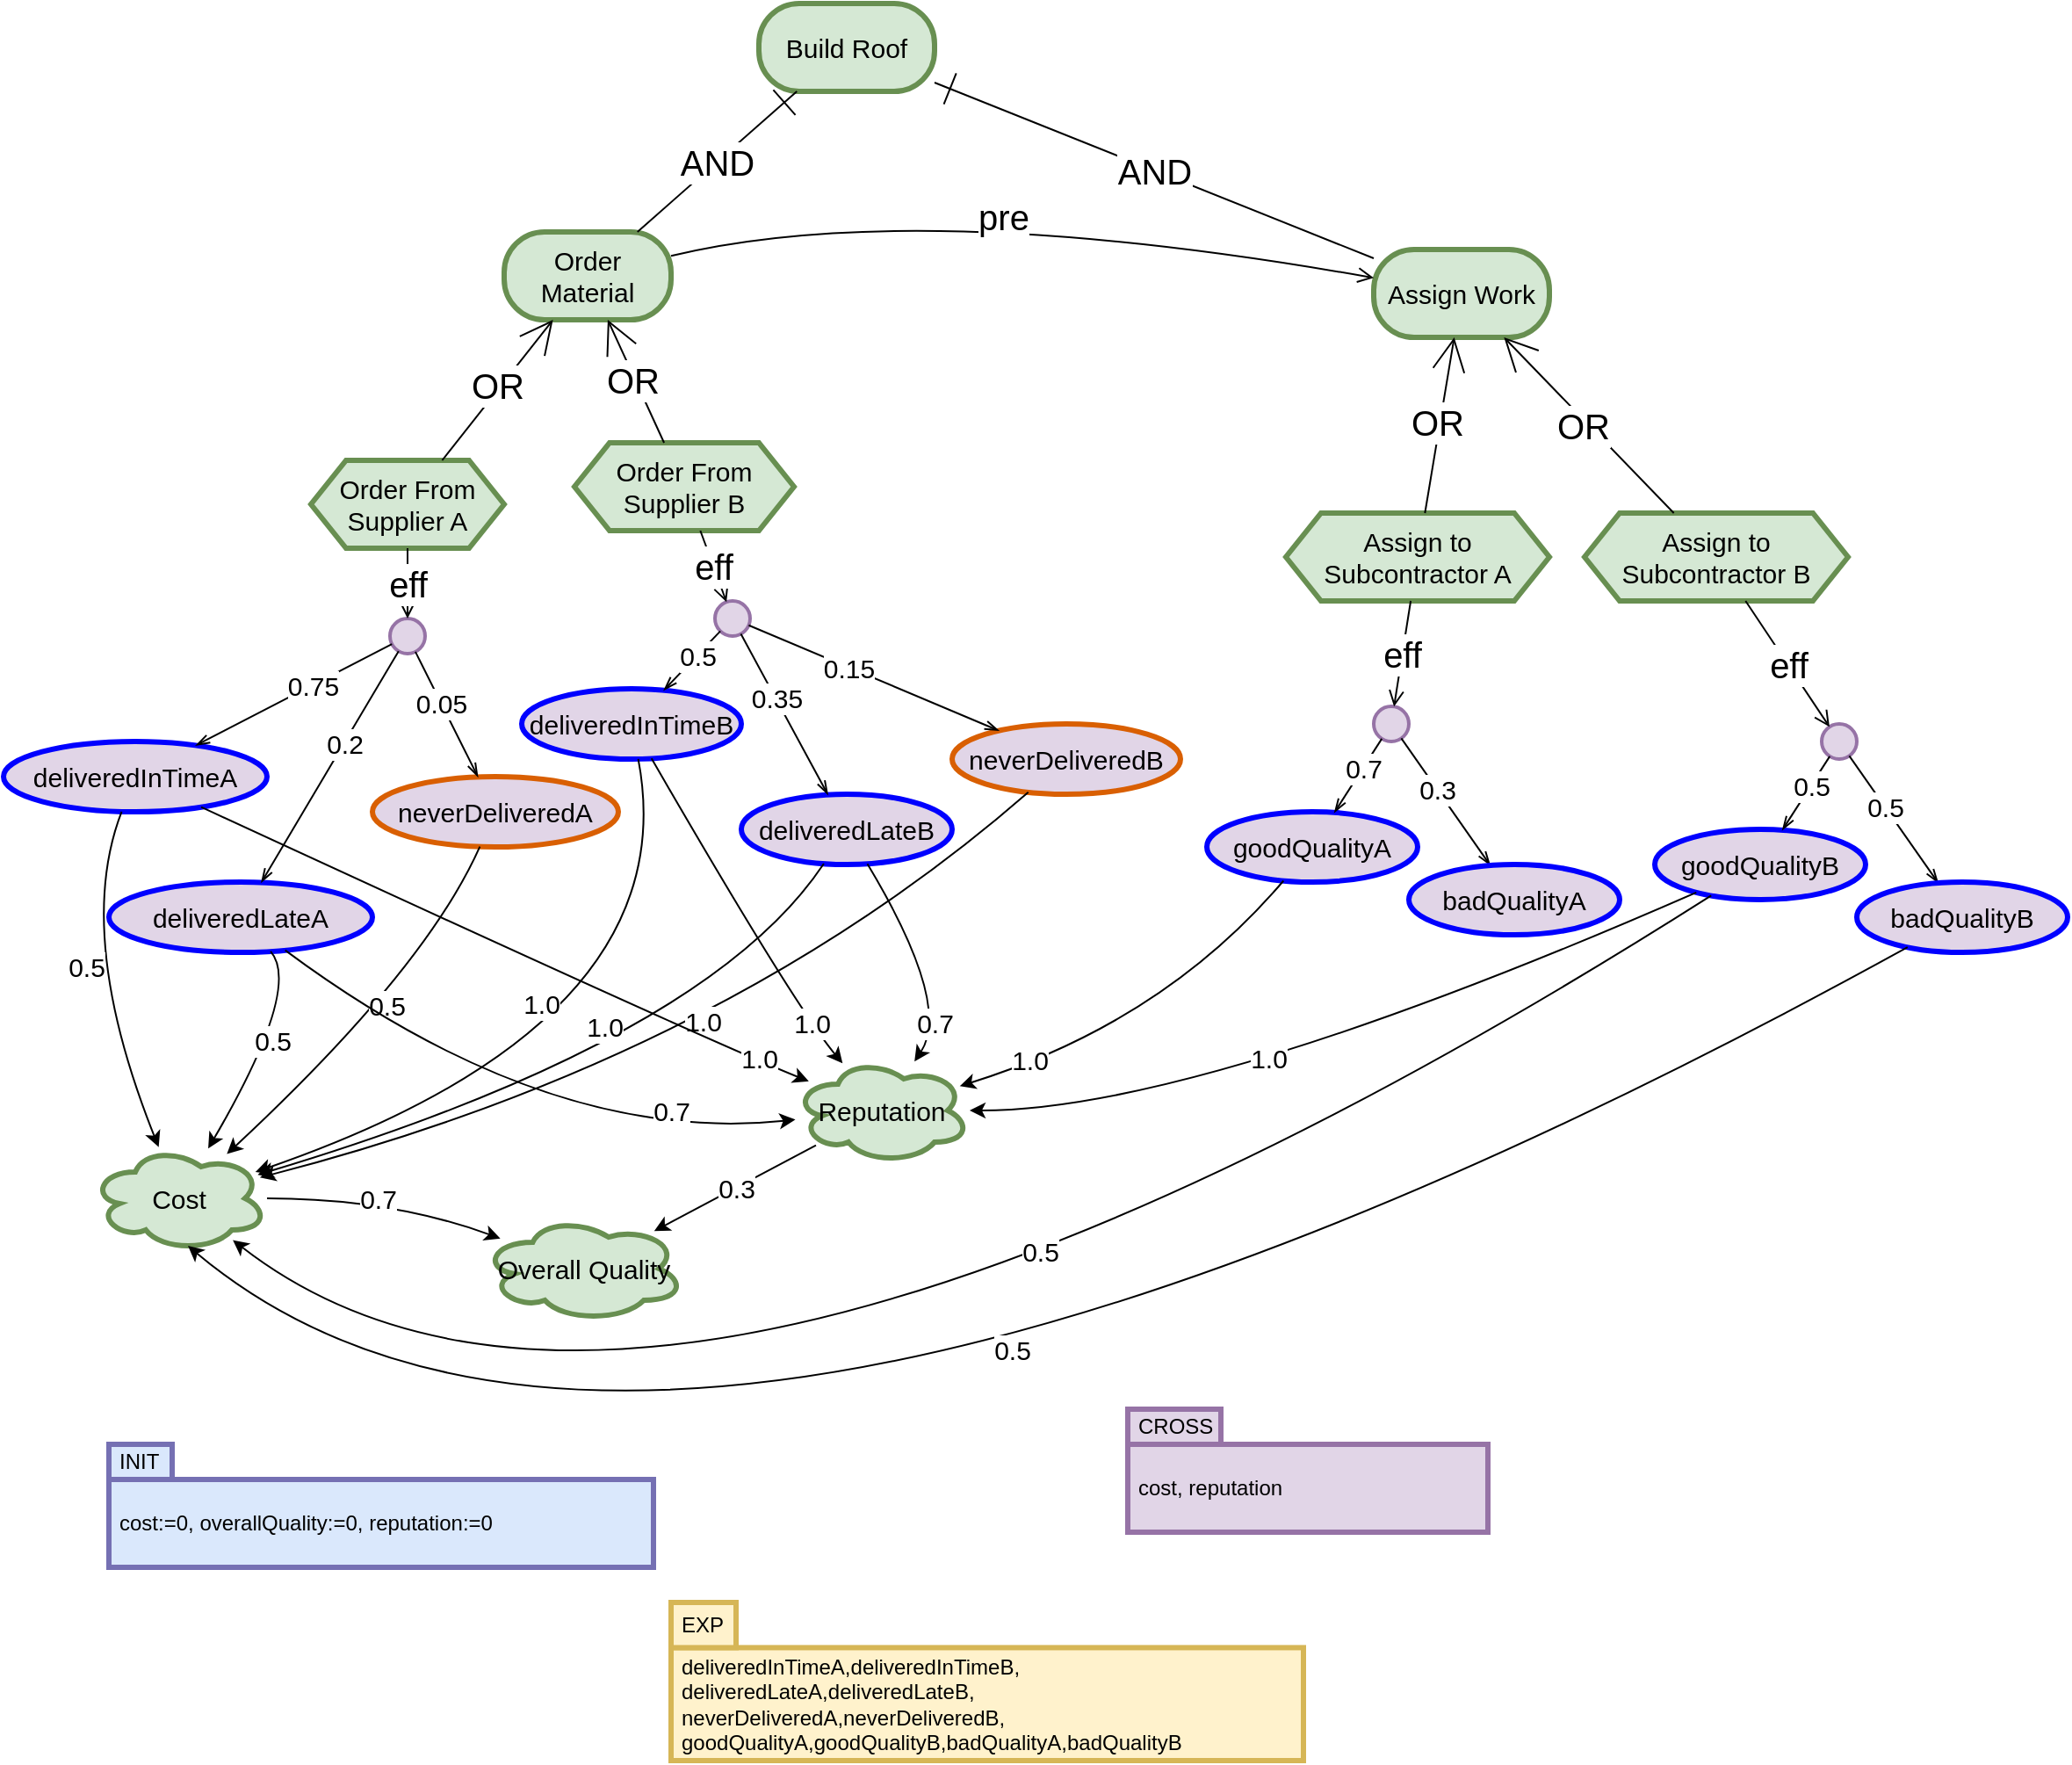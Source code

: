 <mxfile compressed="false" version="28.0.6">
  <diagram id="UxMqaiS_ZeVZrvt0yCDw" name="Page-1">
    <mxGraphModel dx="2526" dy="875" grid="1" gridSize="10" guides="1" tooltips="1" connect="1" arrows="1" fold="1" page="1" pageScale="1" pageWidth="1100" pageHeight="850" math="0" shadow="0">
      <root>
        <mxCell id="0" />
        <mxCell id="1" parent="0" />
        <object label="Order Material" concept="goal" actor="default" id="s7Z0I-bON0rsUeWnYovQ-43">
          <mxCell style="rounded=1;whiteSpace=wrap;html=1;arcSize=46;fillColor=#d5e8d4;strokeColor=#688F51;fontSize=15;strokeWidth=3;" parent="1" vertex="1">
            <mxGeometry x="275" y="170" width="95" height="50" as="geometry" />
          </mxCell>
        </object>
        <object label="Order From Supplier A" concept="task" actor="default" id="s7Z0I-bON0rsUeWnYovQ-47">
          <mxCell style="shape=hexagon;perimeter=hexagonPerimeter2;whiteSpace=wrap;html=1;fixedSize=1;strokeWidth=3;fontSize=15;size=20;fillColor=#d5e8d4;strokeColor=#688F51;" parent="1" vertex="1">
            <mxGeometry x="165" y="300" width="110" height="50" as="geometry" />
          </mxCell>
        </object>
        <object label="Order From Supplier B" concept="task" actor="default" id="s7Z0I-bON0rsUeWnYovQ-48">
          <mxCell style="shape=hexagon;perimeter=hexagonPerimeter2;whiteSpace=wrap;html=1;fixedSize=1;strokeWidth=3;fontSize=15;size=20;fillColor=#d5e8d4;strokeColor=#688F51;" parent="1" vertex="1">
            <mxGeometry x="315" y="290" width="125" height="50" as="geometry" />
          </mxCell>
        </object>
        <object label="OR" concept="orDecomp" id="s7Z0I-bON0rsUeWnYovQ-49">
          <mxCell style="orthogonalLoop=1;jettySize=auto;html=1;fontSize=20;endArrow=open;endFill=0;endSize=17;strokeColor=#000000;curved=1;" parent="1" source="s7Z0I-bON0rsUeWnYovQ-47" target="s7Z0I-bON0rsUeWnYovQ-43" edge="1">
            <mxGeometry x="0.038" y="2" relative="1" as="geometry">
              <mxPoint x="345" y="240" as="sourcePoint" />
              <mxPoint x="345" y="180" as="targetPoint" />
              <mxPoint as="offset" />
            </mxGeometry>
          </mxCell>
        </object>
        <object label="OR" concept="orDecomp" id="s7Z0I-bON0rsUeWnYovQ-50">
          <mxCell style="orthogonalLoop=1;jettySize=auto;html=1;fontSize=20;endArrow=open;endFill=0;endSize=17;strokeColor=#000000;curved=1;" parent="1" source="s7Z0I-bON0rsUeWnYovQ-48" target="s7Z0I-bON0rsUeWnYovQ-43" edge="1">
            <mxGeometry x="0.038" y="2" relative="1" as="geometry">
              <mxPoint x="385" y="360" as="sourcePoint" />
              <mxPoint x="290.714" y="250" as="targetPoint" />
              <mxPoint as="offset" />
            </mxGeometry>
          </mxCell>
        </object>
        <object label="" concept="effectGroup" id="s7Z0I-bON0rsUeWnYovQ-51">
          <mxCell style="ellipse;whiteSpace=wrap;html=1;aspect=fixed;strokeWidth=2;fontSize=15;fillColor=#e1d5e7;strokeColor=#9673a6;" parent="1" vertex="1">
            <mxGeometry x="210" y="390" width="20" height="20" as="geometry" />
          </mxCell>
        </object>
        <object label="eff" concept="effectLink" id="s7Z0I-bON0rsUeWnYovQ-52">
          <mxCell style="orthogonalLoop=1;jettySize=auto;html=1;fontSize=20;endArrow=open;endFill=0;endSize=7;elbow=vertical;strokeColor=#000302;" parent="1" source="s7Z0I-bON0rsUeWnYovQ-47" target="s7Z0I-bON0rsUeWnYovQ-51" edge="1">
            <mxGeometry relative="1" as="geometry">
              <mxPoint x="215" y="380" as="sourcePoint" />
              <mxPoint y="235" as="targetPoint" />
            </mxGeometry>
          </mxCell>
        </object>
        <object label="deliveredInTimeA" concept="effect" status="attainment" actor="" id="s7Z0I-bON0rsUeWnYovQ-53">
          <mxCell style="ellipse;whiteSpace=wrap;html=1;strokeWidth=3;fontSize=15;fillColor=#e1d5e7;strokeColor=#0000FF;" parent="1" vertex="1">
            <mxGeometry x="-10" y="460" width="150" height="40" as="geometry" />
          </mxCell>
        </object>
        <object label="neverDeliveredA" concept="effect" status="failure" actor="" id="s7Z0I-bON0rsUeWnYovQ-54">
          <mxCell style="ellipse;whiteSpace=wrap;html=1;strokeWidth=3;fontSize=15;fillColor=#e1d5e7;strokeColor=#d95f02;" parent="1" vertex="1">
            <mxGeometry x="200" y="480" width="140" height="40" as="geometry" />
          </mxCell>
        </object>
        <object label="0.75" concept="effectGroupLink" id="s7Z0I-bON0rsUeWnYovQ-55">
          <mxCell style="endArrow=openThin;html=1;fontSize=15;endFill=0;elbow=vertical;curved=1;strokeColor=#000000;" parent="1" source="s7Z0I-bON0rsUeWnYovQ-51" target="s7Z0I-bON0rsUeWnYovQ-53" edge="1">
            <mxGeometry x="-0.2" width="50" height="50" relative="1" as="geometry">
              <mxPoint x="312" y="465" as="sourcePoint" />
              <mxPoint x="312" y="515" as="targetPoint" />
              <mxPoint as="offset" />
            </mxGeometry>
          </mxCell>
        </object>
        <object label="0.05" concept="effectGroupLink" id="s7Z0I-bON0rsUeWnYovQ-56">
          <mxCell style="endArrow=openThin;html=1;fontSize=15;endFill=0;elbow=vertical;curved=1;strokeColor=#000000;" parent="1" source="s7Z0I-bON0rsUeWnYovQ-51" target="s7Z0I-bON0rsUeWnYovQ-54" edge="1">
            <mxGeometry x="-0.2" width="50" height="50" relative="1" as="geometry">
              <mxPoint x="178.445" y="502.552" as="sourcePoint" />
              <mxPoint x="131.912" y="555.592" as="targetPoint" />
              <mxPoint as="offset" />
            </mxGeometry>
          </mxCell>
        </object>
        <object label="" concept="effectGroup" id="s7Z0I-bON0rsUeWnYovQ-57">
          <mxCell style="ellipse;whiteSpace=wrap;html=1;aspect=fixed;strokeWidth=2;fontSize=15;fillColor=#e1d5e7;strokeColor=#9673a6;" parent="1" vertex="1">
            <mxGeometry x="395" y="380" width="20" height="20" as="geometry" />
          </mxCell>
        </object>
        <object label="eff" concept="effectLink" id="s7Z0I-bON0rsUeWnYovQ-58">
          <mxCell style="orthogonalLoop=1;jettySize=auto;html=1;fontSize=20;endArrow=open;endFill=0;endSize=7;elbow=vertical;strokeColor=#000302;" parent="1" source="s7Z0I-bON0rsUeWnYovQ-48" target="s7Z0I-bON0rsUeWnYovQ-57" edge="1">
            <mxGeometry relative="1" as="geometry">
              <mxPoint x="445" y="410" as="sourcePoint" />
              <mxPoint x="230" y="265" as="targetPoint" />
            </mxGeometry>
          </mxCell>
        </object>
        <object label="deliveredInTimeB" concept="effect" status="attainment" actor="" id="s7Z0I-bON0rsUeWnYovQ-59">
          <mxCell style="ellipse;whiteSpace=wrap;html=1;strokeWidth=3;fontSize=15;fillColor=#e1d5e7;strokeColor=#0000FF;" parent="1" vertex="1">
            <mxGeometry x="285" y="430" width="125" height="40" as="geometry" />
          </mxCell>
        </object>
        <object label="neverDeliveredB" concept="effect" status="failure" actor="" id="s7Z0I-bON0rsUeWnYovQ-60">
          <mxCell style="ellipse;whiteSpace=wrap;html=1;strokeWidth=3;fontSize=15;fillColor=#e1d5e7;strokeColor=#d95f02;" parent="1" vertex="1">
            <mxGeometry x="530" y="450" width="130" height="40" as="geometry" />
          </mxCell>
        </object>
        <object label="0.5" concept="effectGroupLink" id="s7Z0I-bON0rsUeWnYovQ-61">
          <mxCell style="endArrow=openThin;html=1;fontSize=15;endFill=0;elbow=vertical;curved=1;strokeColor=#000000;" parent="1" source="s7Z0I-bON0rsUeWnYovQ-57" target="s7Z0I-bON0rsUeWnYovQ-59" edge="1">
            <mxGeometry x="-0.2" width="50" height="50" relative="1" as="geometry">
              <mxPoint x="542" y="495" as="sourcePoint" />
              <mxPoint x="542" y="545" as="targetPoint" />
              <mxPoint as="offset" />
            </mxGeometry>
          </mxCell>
        </object>
        <object label="0.15" concept="effectGroupLink" id="s7Z0I-bON0rsUeWnYovQ-62">
          <mxCell style="endArrow=openThin;html=1;fontSize=15;endFill=0;elbow=vertical;curved=1;strokeColor=#000000;" parent="1" source="s7Z0I-bON0rsUeWnYovQ-57" target="s7Z0I-bON0rsUeWnYovQ-60" edge="1">
            <mxGeometry x="-0.2" width="50" height="50" relative="1" as="geometry">
              <mxPoint x="408.445" y="532.552" as="sourcePoint" />
              <mxPoint x="361.912" y="585.592" as="targetPoint" />
              <mxPoint as="offset" />
            </mxGeometry>
          </mxCell>
        </object>
        <object label="Cost" concept="quality" actor="default" id="s7Z0I-bON0rsUeWnYovQ-84">
          <mxCell style="ellipse;shape=cloud;whiteSpace=wrap;html=1;strokeWidth=3;fontSize=15;fillColor=#d5e8d4;strokeColor=#688F51;" parent="1" vertex="1">
            <mxGeometry x="40" y="690" width="100" height="60" as="geometry" />
          </mxCell>
        </object>
        <object label="0.5" concept="contributionLink" id="s7Z0I-bON0rsUeWnYovQ-85">
          <mxCell style="endArrow=classic;html=1;fontSize=15;elbow=vertical;curved=1;strokeColor=#000000;" parent="1" source="s7Z0I-bON0rsUeWnYovQ-53" target="s7Z0I-bON0rsUeWnYovQ-84" edge="1">
            <mxGeometry x="-0.077" relative="1" as="geometry">
              <mxPoint x="435" y="580.095" as="sourcePoint" />
              <mxPoint x="488.317" y="580.029" as="targetPoint" />
              <Array as="points">
                <mxPoint x="30" y="570" />
              </Array>
              <mxPoint as="offset" />
            </mxGeometry>
          </mxCell>
        </object>
        <object label="Reputation" concept="quality" actor="default" id="s7Z0I-bON0rsUeWnYovQ-86">
          <mxCell style="ellipse;shape=cloud;whiteSpace=wrap;html=1;strokeWidth=3;fontSize=15;fillColor=#d5e8d4;strokeColor=#688F51;" parent="1" vertex="1">
            <mxGeometry x="440" y="640" width="100" height="60" as="geometry" />
          </mxCell>
        </object>
        <object label="Overall Quality" concept="quality" actor="default" id="s7Z0I-bON0rsUeWnYovQ-89">
          <mxCell style="ellipse;shape=cloud;whiteSpace=wrap;html=1;strokeWidth=3;fontSize=15;fillColor=#d5e8d4;strokeColor=#688F51;" parent="1" vertex="1">
            <mxGeometry x="262.5" y="730" width="115" height="60" as="geometry" />
          </mxCell>
        </object>
        <object label="0.7" concept="contributionLink" id="s7Z0I-bON0rsUeWnYovQ-90">
          <mxCell style="endArrow=classic;html=1;fontSize=15;elbow=vertical;curved=1;strokeColor=#000000;" parent="1" source="s7Z0I-bON0rsUeWnYovQ-84" target="s7Z0I-bON0rsUeWnYovQ-89" edge="1">
            <mxGeometry x="-0.077" relative="1" as="geometry">
              <mxPoint x="595" y="580.095" as="sourcePoint" />
              <mxPoint x="648.317" y="580.029" as="targetPoint" />
              <Array as="points">
                <mxPoint x="210" y="720" />
              </Array>
              <mxPoint as="offset" />
            </mxGeometry>
          </mxCell>
        </object>
        <object label="0.3" concept="contributionLink" id="s7Z0I-bON0rsUeWnYovQ-91">
          <mxCell style="endArrow=classic;html=1;fontSize=15;elbow=vertical;curved=1;strokeColor=#000000;" parent="1" source="s7Z0I-bON0rsUeWnYovQ-86" target="s7Z0I-bON0rsUeWnYovQ-89" edge="1">
            <mxGeometry relative="1" as="geometry">
              <mxPoint x="403.448" y="642.299" as="sourcePoint" />
              <mxPoint x="510" y="670" as="targetPoint" />
            </mxGeometry>
          </mxCell>
        </object>
        <object label="deliveredLateA" concept="effect" status="attainment" actor="" id="vVbBvmcP8cE8SM1TlQaR-1">
          <mxCell style="ellipse;whiteSpace=wrap;html=1;strokeWidth=3;fontSize=15;fillColor=#e1d5e7;strokeColor=#0000FF;" parent="1" vertex="1">
            <mxGeometry x="50" y="540" width="150" height="40" as="geometry" />
          </mxCell>
        </object>
        <object label="0.2" concept="effectGroupLink" id="vVbBvmcP8cE8SM1TlQaR-2">
          <mxCell style="endArrow=openThin;html=1;fontSize=15;endFill=0;elbow=vertical;curved=1;strokeColor=#000000;" parent="1" source="s7Z0I-bON0rsUeWnYovQ-51" target="vVbBvmcP8cE8SM1TlQaR-1" edge="1">
            <mxGeometry x="-0.2" width="50" height="50" relative="1" as="geometry">
              <mxPoint x="170" y="410" as="sourcePoint" />
              <mxPoint x="220.167" y="500.198" as="targetPoint" />
              <mxPoint as="offset" />
            </mxGeometry>
          </mxCell>
        </object>
        <object label="deliveredLateB" concept="effect" status="attainment" actor="" id="vVbBvmcP8cE8SM1TlQaR-3">
          <mxCell style="ellipse;whiteSpace=wrap;html=1;strokeWidth=3;fontSize=15;fillColor=#e1d5e7;strokeColor=#0000FF;" parent="1" vertex="1">
            <mxGeometry x="410" y="490" width="120" height="40" as="geometry" />
          </mxCell>
        </object>
        <object label="0.35" concept="effectGroupLink" id="vVbBvmcP8cE8SM1TlQaR-4">
          <mxCell style="endArrow=openThin;html=1;fontSize=15;endFill=0;elbow=vertical;curved=1;strokeColor=#000000;" parent="1" source="s7Z0I-bON0rsUeWnYovQ-57" target="vVbBvmcP8cE8SM1TlQaR-3" edge="1">
            <mxGeometry x="-0.2" width="50" height="50" relative="1" as="geometry">
              <mxPoint x="408.116" y="407.253" as="sourcePoint" />
              <mxPoint x="375.749" y="440.872" as="targetPoint" />
              <mxPoint as="offset" />
            </mxGeometry>
          </mxCell>
        </object>
        <object label="0.5" concept="contributionLink" id="vVbBvmcP8cE8SM1TlQaR-5">
          <mxCell style="endArrow=classic;html=1;fontSize=15;elbow=vertical;curved=1;strokeColor=#000000;" parent="1" source="vVbBvmcP8cE8SM1TlQaR-1" target="s7Z0I-bON0rsUeWnYovQ-84" edge="1">
            <mxGeometry x="-0.077" relative="1" as="geometry">
              <mxPoint x="67.348" y="509.896" as="sourcePoint" />
              <mxPoint x="96.4" y="643.552" as="targetPoint" />
              <Array as="points">
                <mxPoint x="160" y="600" />
              </Array>
              <mxPoint as="offset" />
            </mxGeometry>
          </mxCell>
        </object>
        <object label="0.5" concept="contributionLink" id="vVbBvmcP8cE8SM1TlQaR-6">
          <mxCell style="endArrow=classic;html=1;fontSize=15;elbow=vertical;curved=1;strokeColor=#000000;" parent="1" source="s7Z0I-bON0rsUeWnYovQ-54" target="s7Z0I-bON0rsUeWnYovQ-84" edge="1">
            <mxGeometry x="-0.077" relative="1" as="geometry">
              <mxPoint x="173.391" y="569.995" as="sourcePoint" />
              <mxPoint x="142.237" y="643.13" as="targetPoint" />
              <Array as="points">
                <mxPoint x="230" y="590" />
              </Array>
              <mxPoint as="offset" />
            </mxGeometry>
          </mxCell>
        </object>
        <object label="1.0" concept="contributionLink" id="vVbBvmcP8cE8SM1TlQaR-7">
          <mxCell style="endArrow=classic;html=1;fontSize=15;elbow=vertical;curved=1;strokeColor=#000000;" parent="1" source="s7Z0I-bON0rsUeWnYovQ-59" target="s7Z0I-bON0rsUeWnYovQ-84" edge="1">
            <mxGeometry x="0.103" y="-38" relative="1" as="geometry">
              <mxPoint x="271.149" y="529.839" as="sourcePoint" />
              <mxPoint x="155.936" y="649.141" as="targetPoint" />
              <Array as="points">
                <mxPoint x="380" y="620" />
              </Array>
              <mxPoint as="offset" />
            </mxGeometry>
          </mxCell>
        </object>
        <object label="1.0" concept="contributionLink" id="vVbBvmcP8cE8SM1TlQaR-8">
          <mxCell style="endArrow=classic;html=1;fontSize=15;elbow=vertical;curved=1;strokeColor=#000000;" parent="1" source="vVbBvmcP8cE8SM1TlQaR-3" target="s7Z0I-bON0rsUeWnYovQ-84" edge="1">
            <mxGeometry x="-0.102" y="-24" relative="1" as="geometry">
              <mxPoint x="361.314" y="479.963" as="sourcePoint" />
              <mxPoint x="168.539" y="662.8" as="targetPoint" />
              <Array as="points">
                <mxPoint x="390" y="630" />
              </Array>
              <mxPoint as="offset" />
            </mxGeometry>
          </mxCell>
        </object>
        <object label="1.0" concept="contributionLink" id="vVbBvmcP8cE8SM1TlQaR-9">
          <mxCell style="endArrow=classic;html=1;fontSize=15;elbow=vertical;curved=1;strokeColor=#000000;" parent="1" source="s7Z0I-bON0rsUeWnYovQ-60" target="s7Z0I-bON0rsUeWnYovQ-84" edge="1">
            <mxGeometry x="-0.102" y="-24" relative="1" as="geometry">
              <mxPoint x="466.984" y="539.524" as="sourcePoint" />
              <mxPoint x="169.239" y="664.785" as="targetPoint" />
              <Array as="points">
                <mxPoint x="400" y="640" />
              </Array>
              <mxPoint as="offset" />
            </mxGeometry>
          </mxCell>
        </object>
        <object label="1.0" concept="contributionLink" id="vVbBvmcP8cE8SM1TlQaR-10">
          <mxCell style="endArrow=classic;html=1;fontSize=15;elbow=vertical;curved=1;strokeColor=#000000;" parent="1" source="s7Z0I-bON0rsUeWnYovQ-53" target="s7Z0I-bON0rsUeWnYovQ-86" edge="1">
            <mxGeometry x="0.835" y="2" relative="1" as="geometry">
              <mxPoint x="361.314" y="479.963" as="sourcePoint" />
              <mxPoint x="184.104" y="695.867" as="targetPoint" />
              <Array as="points">
                <mxPoint x="390" y="630" />
              </Array>
              <mxPoint as="offset" />
            </mxGeometry>
          </mxCell>
        </object>
        <object label="0.7" concept="contributionLink" id="vVbBvmcP8cE8SM1TlQaR-11">
          <mxCell style="endArrow=classic;html=1;fontSize=15;elbow=vertical;curved=1;strokeColor=#000000;" parent="1" source="vVbBvmcP8cE8SM1TlQaR-1" target="s7Z0I-bON0rsUeWnYovQ-86" edge="1">
            <mxGeometry x="0.576" y="13" relative="1" as="geometry">
              <mxPoint x="112.571" y="507.31" as="sourcePoint" />
              <mxPoint x="458.397" y="663.359" as="targetPoint" />
              <Array as="points">
                <mxPoint x="300" y="690" />
              </Array>
              <mxPoint as="offset" />
            </mxGeometry>
          </mxCell>
        </object>
        <object label="1.0" concept="contributionLink" id="vVbBvmcP8cE8SM1TlQaR-12">
          <mxCell style="endArrow=classic;html=1;fontSize=15;elbow=vertical;curved=1;strokeColor=#000000;" parent="1" source="s7Z0I-bON0rsUeWnYovQ-59" target="s7Z0I-bON0rsUeWnYovQ-86" edge="1">
            <mxGeometry x="0.716" y="1" relative="1" as="geometry">
              <mxPoint x="112.571" y="507.31" as="sourcePoint" />
              <mxPoint x="458.397" y="663.359" as="targetPoint" />
              <Array as="points">
                <mxPoint x="440" y="610" />
              </Array>
              <mxPoint as="offset" />
            </mxGeometry>
          </mxCell>
        </object>
        <object label="0.7" concept="contributionLink" id="vVbBvmcP8cE8SM1TlQaR-13">
          <mxCell style="endArrow=classic;html=1;fontSize=15;elbow=vertical;curved=1;strokeColor=#000000;" parent="1" source="vVbBvmcP8cE8SM1TlQaR-3" target="s7Z0I-bON0rsUeWnYovQ-86" edge="1">
            <mxGeometry x="0.626" y="-3" relative="1" as="geometry">
              <mxPoint x="368.859" y="479.667" as="sourcePoint" />
              <mxPoint x="477.763" y="653.13" as="targetPoint" />
              <Array as="points">
                <mxPoint x="530" y="610" />
              </Array>
              <mxPoint as="offset" />
            </mxGeometry>
          </mxCell>
        </object>
        <object label="Assign Work" concept="goal" actor="default" id="vVbBvmcP8cE8SM1TlQaR-14">
          <mxCell style="rounded=1;whiteSpace=wrap;html=1;arcSize=46;fillColor=#d5e8d4;strokeColor=#688F51;fontSize=15;strokeWidth=3;" parent="1" vertex="1">
            <mxGeometry x="770" y="180" width="100" height="50" as="geometry" />
          </mxCell>
        </object>
        <object label="Assign to Subcontractor A" concept="task" actor="default" id="vVbBvmcP8cE8SM1TlQaR-15">
          <mxCell style="shape=hexagon;perimeter=hexagonPerimeter2;whiteSpace=wrap;html=1;fixedSize=1;strokeWidth=3;fontSize=15;size=20;fillColor=#d5e8d4;strokeColor=#688F51;" parent="1" vertex="1">
            <mxGeometry x="720" y="330" width="150" height="50" as="geometry" />
          </mxCell>
        </object>
        <object label="Assign to Subcontractor B" concept="task" actor="default" id="vVbBvmcP8cE8SM1TlQaR-16">
          <mxCell style="shape=hexagon;perimeter=hexagonPerimeter2;whiteSpace=wrap;html=1;fixedSize=1;strokeWidth=3;fontSize=15;size=20;fillColor=#d5e8d4;strokeColor=#688F51;" parent="1" vertex="1">
            <mxGeometry x="890" y="330" width="150" height="50" as="geometry" />
          </mxCell>
        </object>
        <object label="OR" concept="orDecomp" id="vVbBvmcP8cE8SM1TlQaR-18">
          <mxCell style="orthogonalLoop=1;jettySize=auto;html=1;fontSize=20;endArrow=open;endFill=0;endSize=17;strokeColor=#000000;curved=1;" parent="1" source="vVbBvmcP8cE8SM1TlQaR-15" target="vVbBvmcP8cE8SM1TlQaR-14" edge="1">
            <mxGeometry x="0.038" y="2" relative="1" as="geometry">
              <mxPoint x="375" y="300" as="sourcePoint" />
              <mxPoint x="340" y="230" as="targetPoint" />
              <mxPoint as="offset" />
            </mxGeometry>
          </mxCell>
        </object>
        <object label="OR" concept="orDecomp" id="vVbBvmcP8cE8SM1TlQaR-19">
          <mxCell style="orthogonalLoop=1;jettySize=auto;html=1;fontSize=20;endArrow=open;endFill=0;endSize=17;strokeColor=#000000;curved=1;" parent="1" source="vVbBvmcP8cE8SM1TlQaR-16" target="vVbBvmcP8cE8SM1TlQaR-14" edge="1">
            <mxGeometry x="0.038" y="2" relative="1" as="geometry">
              <mxPoint x="576.087" y="310" as="sourcePoint" />
              <mxPoint x="614.13" y="240" as="targetPoint" />
              <mxPoint as="offset" />
            </mxGeometry>
          </mxCell>
        </object>
        <object label="Build Roof" concept="goal" actor="default" runs="3" id="vVbBvmcP8cE8SM1TlQaR-20">
          <mxCell style="rounded=1;whiteSpace=wrap;html=1;arcSize=46;fillColor=#d5e8d4;strokeColor=#688F51;fontSize=15;strokeWidth=3;" parent="1" vertex="1">
            <mxGeometry x="420" y="40" width="100" height="50" as="geometry" />
          </mxCell>
        </object>
        <object label="AND" concept="andDecomp" id="vVbBvmcP8cE8SM1TlQaR-21">
          <mxCell style="rounded=0;orthogonalLoop=1;jettySize=auto;html=1;fontSize=20;endArrow=ERone;endFill=0;endSize=17;" parent="1" source="s7Z0I-bON0rsUeWnYovQ-43" target="vVbBvmcP8cE8SM1TlQaR-20" edge="1">
            <mxGeometry relative="1" as="geometry">
              <mxPoint x="360" y="150" as="sourcePoint" />
              <mxPoint x="360" y="100" as="targetPoint" />
            </mxGeometry>
          </mxCell>
        </object>
        <object label="AND" concept="andDecomp" id="vVbBvmcP8cE8SM1TlQaR-22">
          <mxCell style="rounded=0;orthogonalLoop=1;jettySize=auto;html=1;fontSize=20;endArrow=ERone;endFill=0;endSize=17;" parent="1" source="vVbBvmcP8cE8SM1TlQaR-14" target="vVbBvmcP8cE8SM1TlQaR-20" edge="1">
            <mxGeometry relative="1" as="geometry">
              <mxPoint x="360.865" y="180" as="sourcePoint" />
              <mxPoint x="451.635" y="100" as="targetPoint" />
            </mxGeometry>
          </mxCell>
        </object>
        <object label="" concept="effectGroup" id="vVbBvmcP8cE8SM1TlQaR-23">
          <mxCell style="ellipse;whiteSpace=wrap;html=1;aspect=fixed;strokeWidth=2;fontSize=15;fillColor=#e1d5e7;strokeColor=#9673a6;" parent="1" vertex="1">
            <mxGeometry x="770" y="440" width="20" height="20" as="geometry" />
          </mxCell>
        </object>
        <object label="eff" concept="effectLink" id="vVbBvmcP8cE8SM1TlQaR-24">
          <mxCell style="orthogonalLoop=1;jettySize=auto;html=1;fontSize=20;endArrow=open;endFill=0;endSize=7;elbow=vertical;strokeColor=#000302;rounded=0;" parent="1" source="vVbBvmcP8cE8SM1TlQaR-15" target="vVbBvmcP8cE8SM1TlQaR-23" edge="1">
            <mxGeometry relative="1" as="geometry">
              <mxPoint x="870" y="430" as="sourcePoint" />
              <mxPoint x="655" y="285" as="targetPoint" />
            </mxGeometry>
          </mxCell>
        </object>
        <object label="goodQualityA" concept="effect" status="attainment" actor="" id="vVbBvmcP8cE8SM1TlQaR-25">
          <mxCell style="ellipse;whiteSpace=wrap;html=1;strokeWidth=3;fontSize=15;fillColor=#e1d5e7;strokeColor=#0000FF;" parent="1" vertex="1">
            <mxGeometry x="675" y="500" width="120" height="40" as="geometry" />
          </mxCell>
        </object>
        <object label="0.7" concept="effectGroupLink" id="vVbBvmcP8cE8SM1TlQaR-27">
          <mxCell style="endArrow=openThin;html=1;fontSize=15;endFill=0;elbow=vertical;curved=1;strokeColor=#000000;rounded=0;" parent="1" source="vVbBvmcP8cE8SM1TlQaR-23" target="vVbBvmcP8cE8SM1TlQaR-25" edge="1">
            <mxGeometry x="-0.2" width="50" height="50" relative="1" as="geometry">
              <mxPoint x="904.5" y="480" as="sourcePoint" />
              <mxPoint x="904.5" y="530" as="targetPoint" />
              <mxPoint as="offset" />
            </mxGeometry>
          </mxCell>
        </object>
        <object label="0.3" concept="effectGroupLink" id="vVbBvmcP8cE8SM1TlQaR-28">
          <mxCell style="endArrow=openThin;html=1;fontSize=15;endFill=0;elbow=vertical;curved=1;strokeColor=#000000;rounded=0;" parent="1" source="vVbBvmcP8cE8SM1TlQaR-23" target="vVbBvmcP8cE8SM1TlQaR-29" edge="1">
            <mxGeometry x="-0.2" width="50" height="50" relative="1" as="geometry">
              <mxPoint x="770.945" y="517.552" as="sourcePoint" />
              <mxPoint x="871.848" y="507.833" as="targetPoint" />
              <mxPoint as="offset" />
            </mxGeometry>
          </mxCell>
        </object>
        <object label="badQualityA" concept="effect" status="attainment" actor="" id="vVbBvmcP8cE8SM1TlQaR-29">
          <mxCell style="ellipse;whiteSpace=wrap;html=1;strokeWidth=3;fontSize=15;fillColor=#e1d5e7;strokeColor=#0000FF;" parent="1" vertex="1">
            <mxGeometry x="790" y="530" width="120" height="40" as="geometry" />
          </mxCell>
        </object>
        <object label="pre" concept="precedenceLink" id="vVbBvmcP8cE8SM1TlQaR-30">
          <mxCell style="orthogonalLoop=1;jettySize=auto;html=1;fontSize=20;endArrow=open;endFill=0;endSize=7;elbow=vertical;curved=1;rounded=0;" parent="1" source="s7Z0I-bON0rsUeWnYovQ-43" target="vVbBvmcP8cE8SM1TlQaR-14" edge="1">
            <mxGeometry x="-0.05" y="-2" relative="1" as="geometry">
              <mxPoint x="460" y="220" as="sourcePoint" />
              <mxPoint x="520" y="210" as="targetPoint" />
              <Array as="points">
                <mxPoint x="510" y="150" />
              </Array>
              <mxPoint as="offset" />
            </mxGeometry>
          </mxCell>
        </object>
        <object label="" concept="effectGroup" id="vVbBvmcP8cE8SM1TlQaR-31">
          <mxCell style="ellipse;whiteSpace=wrap;html=1;aspect=fixed;strokeWidth=2;fontSize=15;fillColor=#e1d5e7;strokeColor=#9673a6;" parent="1" vertex="1">
            <mxGeometry x="1025" y="450" width="20" height="20" as="geometry" />
          </mxCell>
        </object>
        <object label="eff" concept="effectLink" id="vVbBvmcP8cE8SM1TlQaR-32">
          <mxCell style="orthogonalLoop=1;jettySize=auto;html=1;fontSize=20;endArrow=open;endFill=0;endSize=7;elbow=vertical;strokeColor=#000302;rounded=0;" parent="1" source="vVbBvmcP8cE8SM1TlQaR-16" target="vVbBvmcP8cE8SM1TlQaR-31" edge="1">
            <mxGeometry relative="1" as="geometry">
              <mxPoint x="1046.053" y="390" as="sourcePoint" />
              <mxPoint x="910" y="295" as="targetPoint" />
            </mxGeometry>
          </mxCell>
        </object>
        <object label="goodQualityB" concept="effect" status="attainment" actor="" id="vVbBvmcP8cE8SM1TlQaR-33">
          <mxCell style="ellipse;whiteSpace=wrap;html=1;strokeWidth=3;fontSize=15;fillColor=#e1d5e7;strokeColor=#0000FF;" parent="1" vertex="1">
            <mxGeometry x="930" y="510" width="120" height="40" as="geometry" />
          </mxCell>
        </object>
        <object label="0.5" concept="effectGroupLink" id="vVbBvmcP8cE8SM1TlQaR-34">
          <mxCell style="endArrow=openThin;html=1;fontSize=15;endFill=0;elbow=vertical;curved=1;strokeColor=#000000;rounded=0;" parent="1" source="vVbBvmcP8cE8SM1TlQaR-31" target="vVbBvmcP8cE8SM1TlQaR-33" edge="1">
            <mxGeometry x="-0.2" width="50" height="50" relative="1" as="geometry">
              <mxPoint x="1159.5" y="490" as="sourcePoint" />
              <mxPoint x="1159.5" y="540" as="targetPoint" />
              <mxPoint as="offset" />
            </mxGeometry>
          </mxCell>
        </object>
        <object label="0.5" concept="effectGroupLink" id="vVbBvmcP8cE8SM1TlQaR-35">
          <mxCell style="endArrow=openThin;html=1;fontSize=15;endFill=0;elbow=vertical;curved=1;strokeColor=#000000;rounded=0;" parent="1" source="vVbBvmcP8cE8SM1TlQaR-31" target="vVbBvmcP8cE8SM1TlQaR-36" edge="1">
            <mxGeometry x="-0.2" width="50" height="50" relative="1" as="geometry">
              <mxPoint x="1025.945" y="527.552" as="sourcePoint" />
              <mxPoint x="1126.848" y="517.833" as="targetPoint" />
              <mxPoint as="offset" />
            </mxGeometry>
          </mxCell>
        </object>
        <object label="badQualityB" concept="effect" status="attainment" actor="" id="vVbBvmcP8cE8SM1TlQaR-36">
          <mxCell style="ellipse;whiteSpace=wrap;html=1;strokeWidth=3;fontSize=15;fillColor=#e1d5e7;strokeColor=#0000FF;" parent="1" vertex="1">
            <mxGeometry x="1045" y="540" width="120" height="40" as="geometry" />
          </mxCell>
        </object>
        <object label="0.5" concept="contributionLink" id="vVbBvmcP8cE8SM1TlQaR-39">
          <mxCell style="endArrow=classic;html=1;fontSize=15;elbow=vertical;curved=1;strokeColor=#000000;" parent="1" source="vVbBvmcP8cE8SM1TlQaR-33" target="s7Z0I-bON0rsUeWnYovQ-84" edge="1">
            <mxGeometry x="-0.152" y="-34" relative="1" as="geometry">
              <mxPoint x="728.59" y="740" as="sourcePoint" />
              <mxPoint x="861.417" y="762.846" as="targetPoint" />
              <Array as="points">
                <mxPoint x="360" y="930" />
              </Array>
              <mxPoint as="offset" />
            </mxGeometry>
          </mxCell>
        </object>
        <object label="0.5" concept="contributionLink" id="vVbBvmcP8cE8SM1TlQaR-40">
          <mxCell style="endArrow=classic;html=1;fontSize=15;elbow=vertical;curved=1;strokeColor=#000000;entryX=0.55;entryY=0.95;entryDx=0;entryDy=0;entryPerimeter=0;" parent="1" source="vVbBvmcP8cE8SM1TlQaR-36" target="s7Z0I-bON0rsUeWnYovQ-84" edge="1">
            <mxGeometry x="-0.038" y="-45" relative="1" as="geometry">
              <mxPoint x="981.026" y="558.974" as="sourcePoint" />
              <mxPoint x="893.65" y="793.568" as="targetPoint" />
              <Array as="points">
                <mxPoint x="360" y="970" />
              </Array>
              <mxPoint x="1" y="-1" as="offset" />
            </mxGeometry>
          </mxCell>
        </object>
        <object label="1.0" concept="contributionLink" id="vVbBvmcP8cE8SM1TlQaR-41">
          <mxCell style="endArrow=classic;html=1;fontSize=15;elbow=vertical;curved=1;strokeColor=#000000;" parent="1" source="vVbBvmcP8cE8SM1TlQaR-25" target="s7Z0I-bON0rsUeWnYovQ-86" edge="1">
            <mxGeometry x="0.626" y="-3" relative="1" as="geometry">
              <mxPoint x="491.767" y="539.612" as="sourcePoint" />
              <mxPoint x="518.57" y="652.146" as="targetPoint" />
              <Array as="points">
                <mxPoint x="650" y="620" />
              </Array>
              <mxPoint as="offset" />
            </mxGeometry>
          </mxCell>
        </object>
        <object label="1.0" concept="contributionLink" id="vVbBvmcP8cE8SM1TlQaR-42">
          <mxCell style="endArrow=classic;html=1;fontSize=15;elbow=vertical;curved=1;strokeColor=#000000;" parent="1" source="vVbBvmcP8cE8SM1TlQaR-33" target="s7Z0I-bON0rsUeWnYovQ-86" edge="1">
            <mxGeometry x="0.187" y="-11" relative="1" as="geometry">
              <mxPoint x="728.644" y="549.243" as="sourcePoint" />
              <mxPoint x="544.346" y="666.142" as="targetPoint" />
              <Array as="points">
                <mxPoint x="670" y="670" />
              </Array>
              <mxPoint as="offset" />
            </mxGeometry>
          </mxCell>
        </object>
        <mxCell id="bpKcQjSValFsViCiSuQe-1" value="" style="group" parent="1" vertex="1" connectable="0">
          <mxGeometry x="50" y="860" width="310" height="70" as="geometry" />
        </mxCell>
        <object label="cost:=0, overallQuality:=0, reputation:=0" concept="initialization" usage="Comma separated list of identifiers. Predicates as-is. Variables and qualities in the form [identifier] := [constant]" id="bpKcQjSValFsViCiSuQe-2">
          <mxCell style="rounded=0;whiteSpace=wrap;html=1;fillColor=#dae8fc;strokeColor=#7570b3;align=left;labelPosition=center;verticalLabelPosition=middle;verticalAlign=middle;horizontal=1;strokeWidth=3;spacingLeft=4;" parent="bpKcQjSValFsViCiSuQe-1" vertex="1">
            <mxGeometry y="20" width="310" height="50" as="geometry" />
          </mxCell>
        </object>
        <mxCell id="bpKcQjSValFsViCiSuQe-3" value="INIT" style="rounded=0;whiteSpace=wrap;html=1;fillColor=#dae8fc;strokeColor=#7570b3;strokeWidth=3;align=left;verticalAlign=middle;spacingLeft=4;fontFamily=Helvetica;fontSize=12;fontColor=default;horizontal=1;" parent="bpKcQjSValFsViCiSuQe-1" vertex="1">
          <mxGeometry width="36" height="20" as="geometry" />
        </mxCell>
        <mxCell id="bpKcQjSValFsViCiSuQe-4" value="" style="group" parent="1" vertex="1" connectable="0">
          <mxGeometry x="630" y="840" width="205" height="70" as="geometry" />
        </mxCell>
        <object label="cost, reputation" concept="crossrun" usage="Comma separated list of identifiers. Predicates, variables (as-is), and qualities (camel-case representation)." id="bpKcQjSValFsViCiSuQe-5">
          <mxCell style="rounded=0;whiteSpace=wrap;html=1;fillColor=#e1d5e7;strokeColor=#9673a6;align=left;labelPosition=center;verticalLabelPosition=middle;verticalAlign=middle;horizontal=1;strokeWidth=3;spacingLeft=4;" parent="bpKcQjSValFsViCiSuQe-4" vertex="1">
            <mxGeometry y="20" width="205" height="50" as="geometry" />
          </mxCell>
        </object>
        <mxCell id="bpKcQjSValFsViCiSuQe-6" value="CROSS" style="rounded=0;whiteSpace=wrap;html=1;strokeColor=#9673a6;strokeWidth=3;align=left;verticalAlign=middle;spacingLeft=4;fontFamily=Helvetica;fontSize=12;fontColor=default;horizontal=1;fillColor=#e1d5e7;" parent="bpKcQjSValFsViCiSuQe-4" vertex="1">
          <mxGeometry width="53" height="20" as="geometry" />
        </mxCell>
        <mxCell id="bpKcQjSValFsViCiSuQe-7" value="" style="group" parent="1" vertex="1" connectable="0">
          <mxGeometry x="370" y="950" width="360" height="90" as="geometry" />
        </mxCell>
        <object label="deliveredInTimeA,deliveredInTimeB,&lt;div&gt;deliveredLateA,deliveredLateB,&lt;/div&gt;&lt;div&gt;neverDeliveredA,neverDeliveredB,&lt;/div&gt;&lt;div&gt;goodQualityA,goodQualityB,badQualityA,badQualityB&lt;/div&gt;" concept="export" usage="Comma separated list of identifiers. Predicates, variables: as-is. Goals, tasks, qualities: camel-case representation." id="bpKcQjSValFsViCiSuQe-8">
          <mxCell style="rounded=0;whiteSpace=wrap;html=1;fillColor=#fff2cc;strokeColor=#d6b656;align=left;labelPosition=center;verticalLabelPosition=middle;verticalAlign=middle;horizontal=1;strokeWidth=3;spacingLeft=4;" parent="bpKcQjSValFsViCiSuQe-7" vertex="1">
            <mxGeometry y="25.714" width="360" height="64.286" as="geometry" />
          </mxCell>
        </object>
        <mxCell id="bpKcQjSValFsViCiSuQe-9" value="EXP" style="rounded=0;whiteSpace=wrap;html=1;strokeColor=#d6b656;strokeWidth=3;align=left;verticalAlign=middle;spacingLeft=4;fontFamily=Helvetica;fontSize=12;fontColor=default;horizontal=1;fillColor=#fff2cc;" parent="bpKcQjSValFsViCiSuQe-7" vertex="1">
          <mxGeometry width="37" height="25.714" as="geometry" />
        </mxCell>
      </root>
    </mxGraphModel>
  </diagram>
</mxfile>
